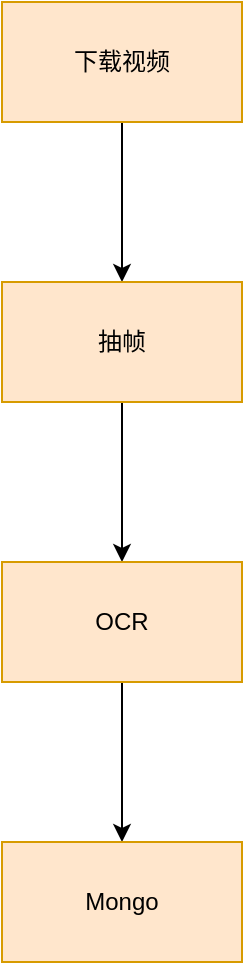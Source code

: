 <mxfile version="14.0.0" type="github">
  <diagram id="hrnFKmtW3_yQnPrmMaIJ" name="Page-1">
    <mxGraphModel dx="909" dy="591" grid="1" gridSize="10" guides="1" tooltips="1" connect="1" arrows="1" fold="1" page="1" pageScale="1" pageWidth="827" pageHeight="1169" math="0" shadow="0">
      <root>
        <mxCell id="0" />
        <mxCell id="1" parent="0" />
        <mxCell id="i7LK_EN6gtuCaSUIgNgd-3" value="" style="edgeStyle=orthogonalEdgeStyle;rounded=0;orthogonalLoop=1;jettySize=auto;html=1;" edge="1" parent="1" source="i7LK_EN6gtuCaSUIgNgd-1" target="i7LK_EN6gtuCaSUIgNgd-2">
          <mxGeometry relative="1" as="geometry" />
        </mxCell>
        <mxCell id="i7LK_EN6gtuCaSUIgNgd-1" value="下载视频" style="rounded=0;whiteSpace=wrap;html=1;fillColor=#ffe6cc;strokeColor=#d79b00;" vertex="1" parent="1">
          <mxGeometry x="210" y="90" width="120" height="60" as="geometry" />
        </mxCell>
        <mxCell id="i7LK_EN6gtuCaSUIgNgd-5" value="" style="edgeStyle=orthogonalEdgeStyle;rounded=0;orthogonalLoop=1;jettySize=auto;html=1;" edge="1" parent="1" source="i7LK_EN6gtuCaSUIgNgd-2" target="i7LK_EN6gtuCaSUIgNgd-4">
          <mxGeometry relative="1" as="geometry" />
        </mxCell>
        <mxCell id="i7LK_EN6gtuCaSUIgNgd-2" value="抽帧" style="rounded=0;whiteSpace=wrap;html=1;fillColor=#ffe6cc;strokeColor=#d79b00;" vertex="1" parent="1">
          <mxGeometry x="210" y="230" width="120" height="60" as="geometry" />
        </mxCell>
        <mxCell id="i7LK_EN6gtuCaSUIgNgd-9" value="" style="edgeStyle=orthogonalEdgeStyle;rounded=0;orthogonalLoop=1;jettySize=auto;html=1;" edge="1" parent="1" source="i7LK_EN6gtuCaSUIgNgd-4" target="i7LK_EN6gtuCaSUIgNgd-8">
          <mxGeometry relative="1" as="geometry" />
        </mxCell>
        <mxCell id="i7LK_EN6gtuCaSUIgNgd-4" value="OCR" style="rounded=0;whiteSpace=wrap;html=1;fillColor=#ffe6cc;strokeColor=#d79b00;" vertex="1" parent="1">
          <mxGeometry x="210" y="370" width="120" height="60" as="geometry" />
        </mxCell>
        <mxCell id="i7LK_EN6gtuCaSUIgNgd-8" value="Mongo" style="rounded=0;whiteSpace=wrap;html=1;fillColor=#ffe6cc;strokeColor=#d79b00;" vertex="1" parent="1">
          <mxGeometry x="210" y="510" width="120" height="60" as="geometry" />
        </mxCell>
      </root>
    </mxGraphModel>
  </diagram>
</mxfile>
